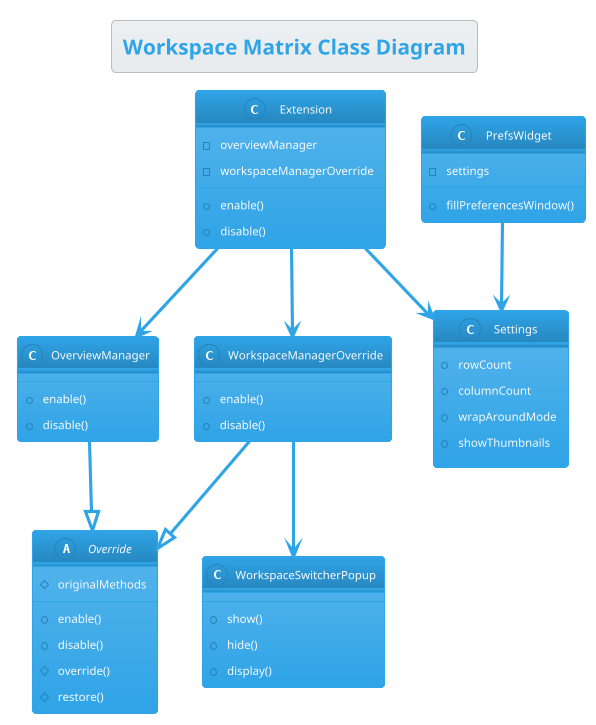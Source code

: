 @startuml
!theme cerulean
title Workspace Matrix Class Diagram

class Extension {
    -overviewManager
    -workspaceManagerOverride
    +enable()
    +disable()
}

class PrefsWidget {
    -settings
    +fillPreferencesWindow()
}

abstract class Override {
    #originalMethods
    +enable()
    +disable()
    #override()
    #restore()
}

class OverviewManager {
    +enable()
    +disable()
}

class WorkspaceManagerOverride {
    +enable()
    +disable()
}

class WorkspaceSwitcherPopup {
    +show()
    +hide()
    +display()
}

class Settings {
    +rowCount
    +columnCount
    +wrapAroundMode
    +showThumbnails
}

Extension --> OverviewManager
Extension --> WorkspaceManagerOverride
Extension --> Settings
OverviewManager --|> Override
WorkspaceManagerOverride --|> Override
WorkspaceManagerOverride --> WorkspaceSwitcherPopup
PrefsWidget --> Settings

@enduml